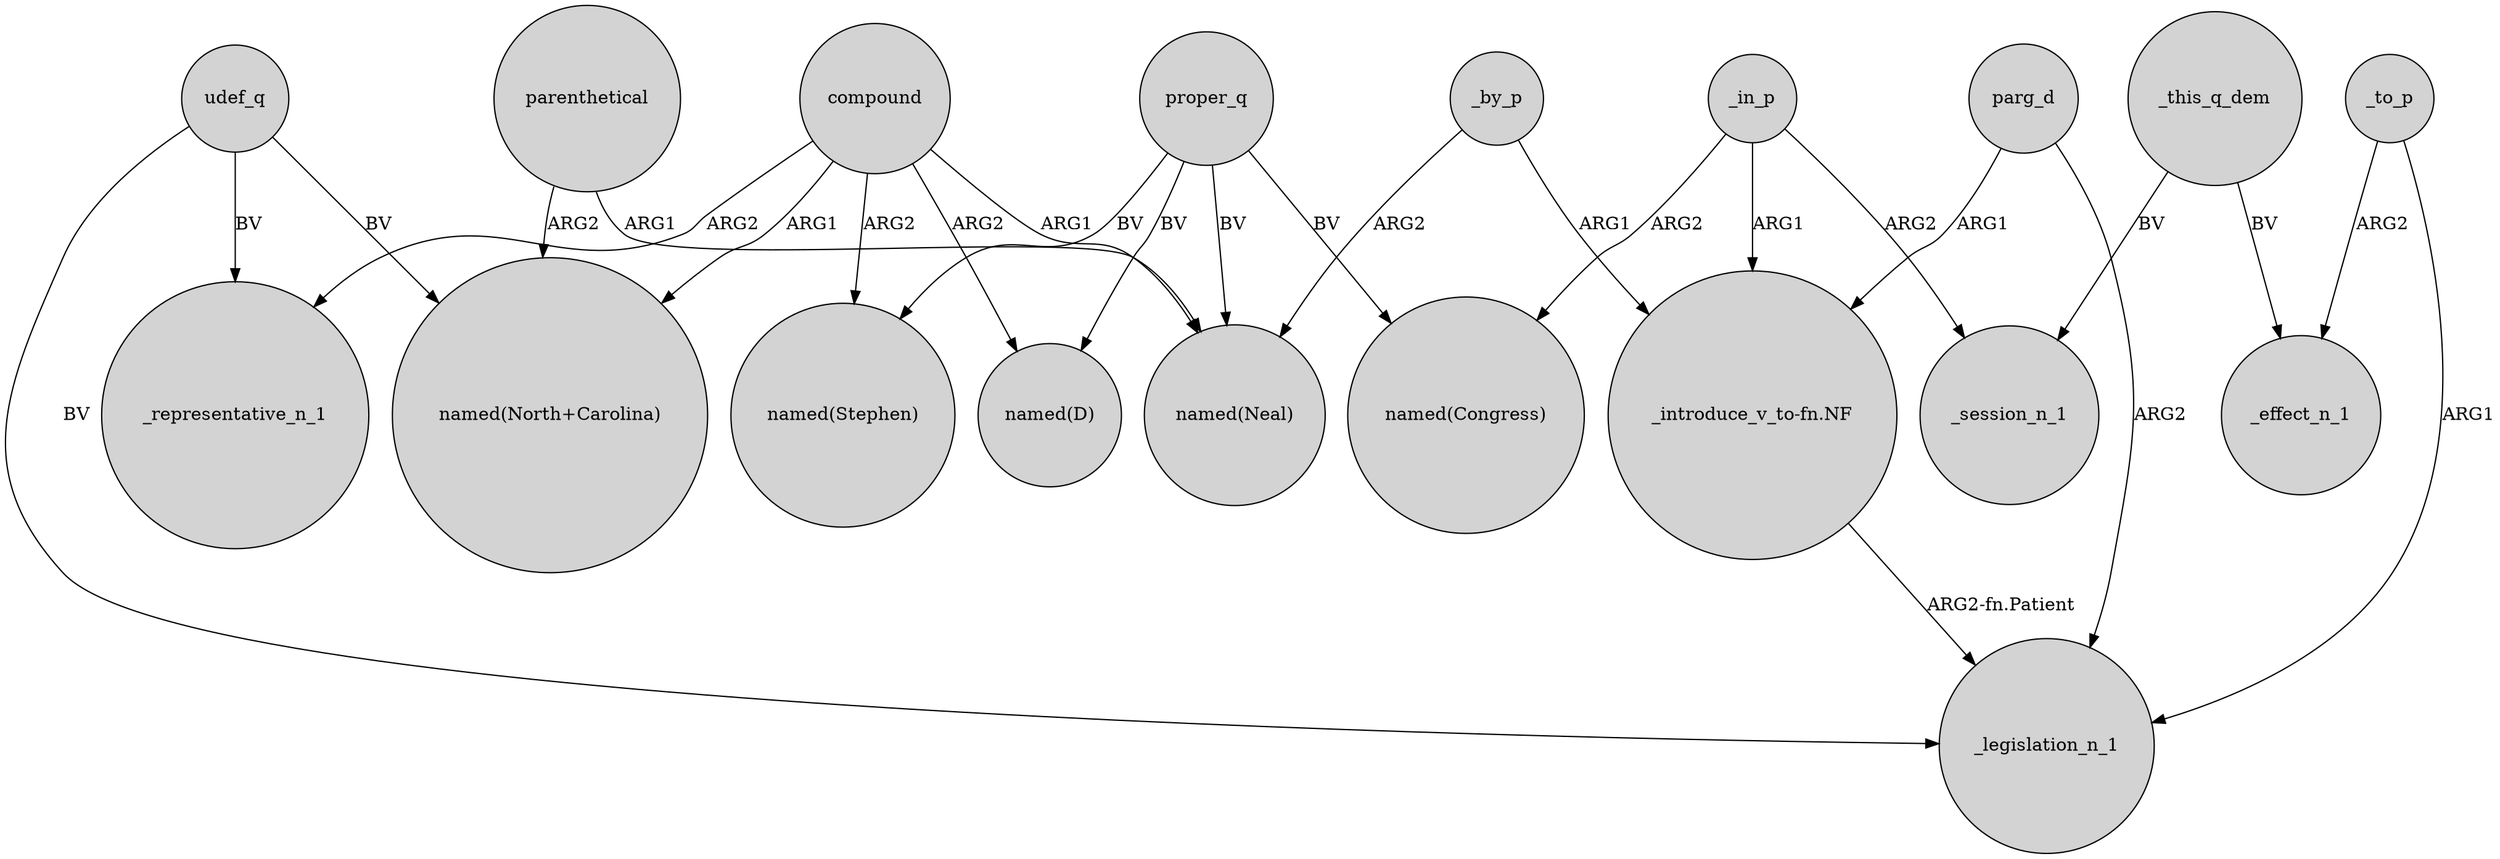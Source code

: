 digraph {
	node [shape=circle style=filled]
	parenthetical -> "named(Neal)" [label=ARG1]
	compound -> "named(Neal)" [label=ARG1]
	proper_q -> "named(Congress)" [label=BV]
	udef_q -> "named(North+Carolina)" [label=BV]
	_by_p -> "named(Neal)" [label=ARG2]
	compound -> _representative_n_1 [label=ARG2]
	_to_p -> _effect_n_1 [label=ARG2]
	_in_p -> "_introduce_v_to-fn.NF" [label=ARG1]
	_in_p -> _session_n_1 [label=ARG2]
	compound -> "named(D)" [label=ARG2]
	_this_q_dem -> _effect_n_1 [label=BV]
	parg_d -> "_introduce_v_to-fn.NF" [label=ARG1]
	parenthetical -> "named(North+Carolina)" [label=ARG2]
	udef_q -> _representative_n_1 [label=BV]
	proper_q -> "named(D)" [label=BV]
	_to_p -> _legislation_n_1 [label=ARG1]
	udef_q -> _legislation_n_1 [label=BV]
	_by_p -> "_introduce_v_to-fn.NF" [label=ARG1]
	_this_q_dem -> _session_n_1 [label=BV]
	proper_q -> "named(Neal)" [label=BV]
	_in_p -> "named(Congress)" [label=ARG2]
	proper_q -> "named(Stephen)" [label=BV]
	"_introduce_v_to-fn.NF" -> _legislation_n_1 [label="ARG2-fn.Patient"]
	compound -> "named(North+Carolina)" [label=ARG1]
	compound -> "named(Stephen)" [label=ARG2]
	parg_d -> _legislation_n_1 [label=ARG2]
}
